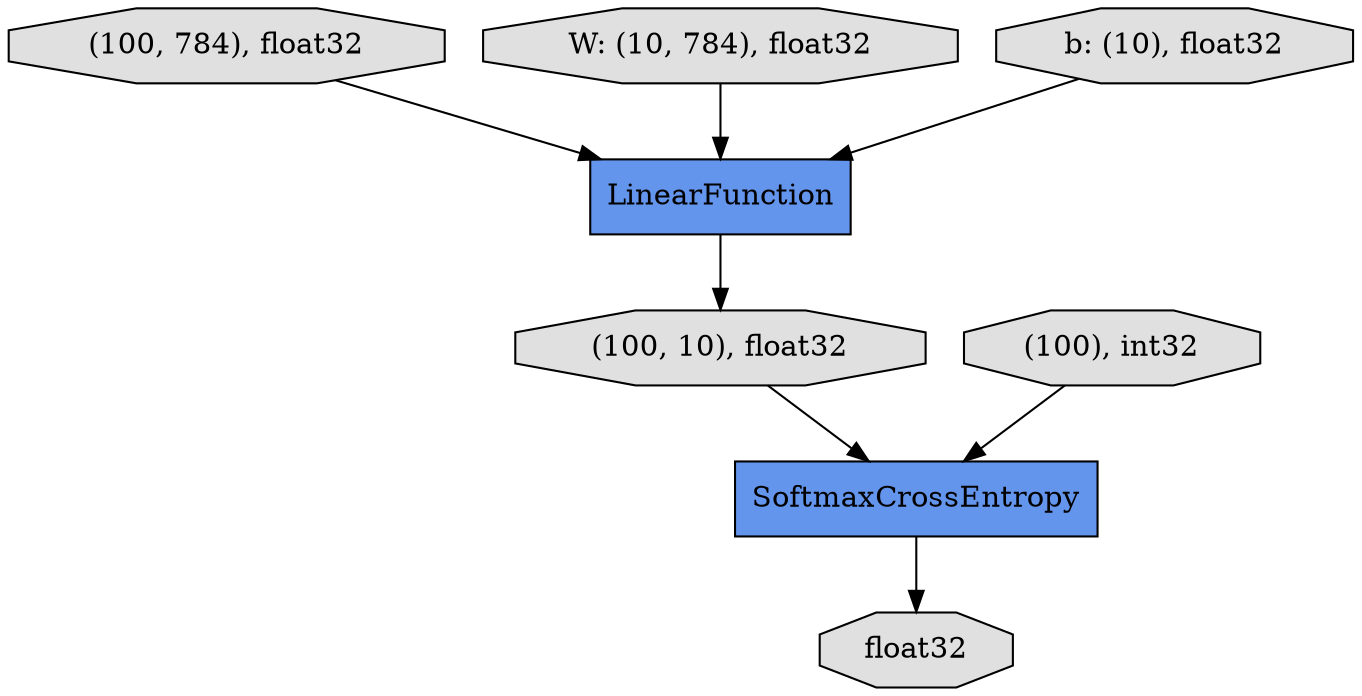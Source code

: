 digraph graphname{rankdir=TB;139738250642488 [style="filled",fillcolor="#E0E0E0",label="(100, 784), float32",shape="octagon"];139738529372816 [style="filled",fillcolor="#E0E0E0",label="W: (10, 784), float32",shape="octagon"];139738250642656 [style="filled",fillcolor="#E0E0E0",label="(100, 10), float32",shape="octagon"];139738529373040 [style="filled",fillcolor="#E0E0E0",label="b: (10), float32",shape="octagon"];139738250642824 [style="filled",fillcolor="#E0E0E0",label="(100), int32",shape="octagon"];139738250642320 [style="filled",fillcolor="#6495ED",label="LinearFunction",shape="record"];139738250642376 [style="filled",fillcolor="#6495ED",label="SoftmaxCrossEntropy",shape="record"];139738250642936 [style="filled",fillcolor="#E0E0E0",label="float32",shape="octagon"];139738250642656 -> 139738250642376;139738250642376 -> 139738250642936;139738250642488 -> 139738250642320;139738250642824 -> 139738250642376;139738250642320 -> 139738250642656;139738529372816 -> 139738250642320;139738529373040 -> 139738250642320;}